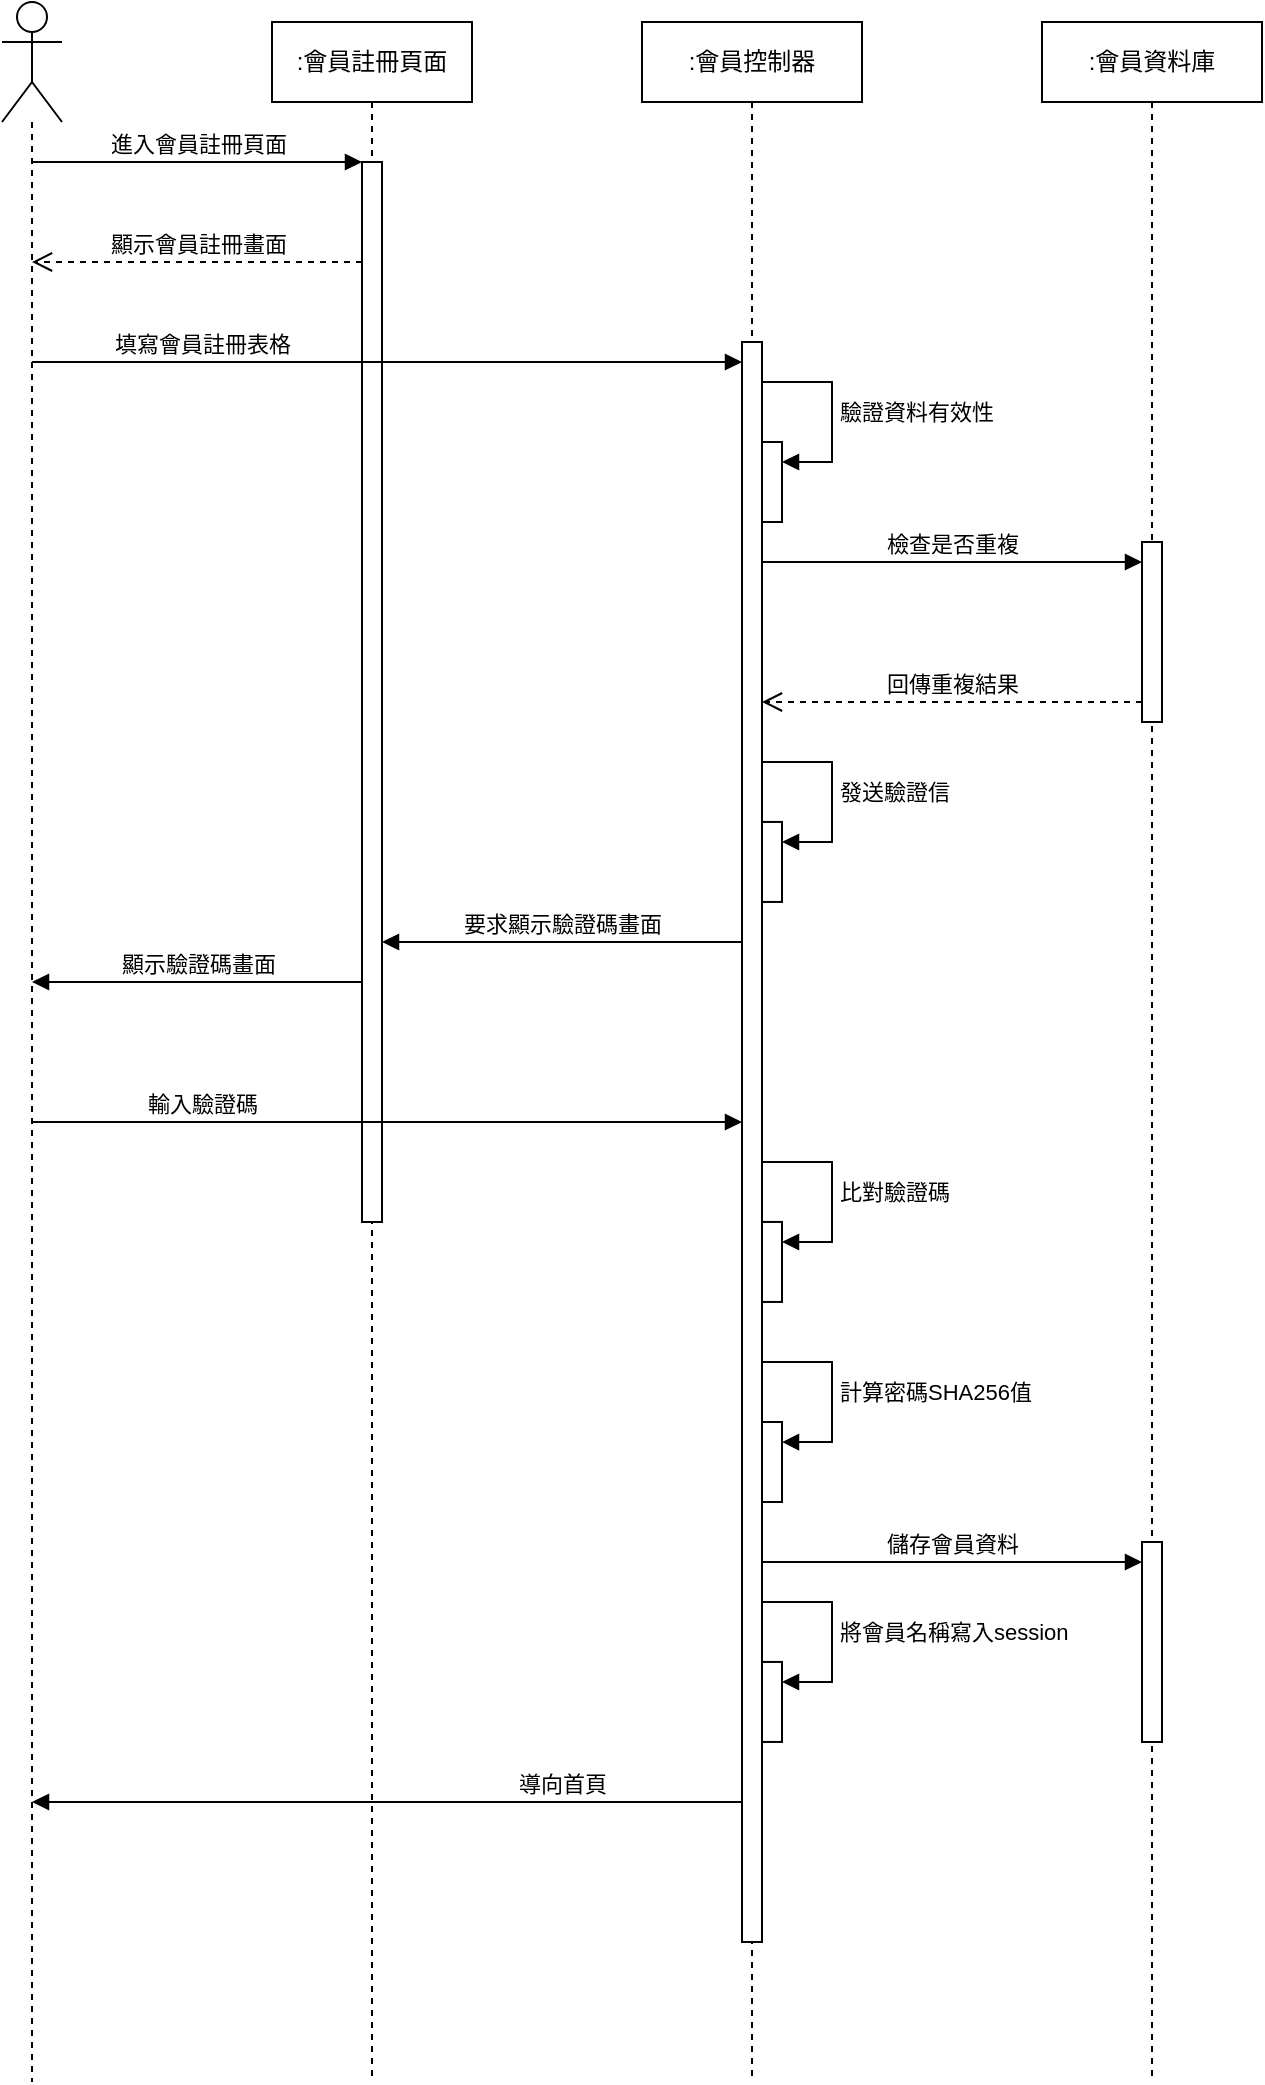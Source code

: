 <mxfile version="21.6.5" type="device">
  <diagram name="Page-1" id="2YBvvXClWsGukQMizWep">
    <mxGraphModel dx="1418" dy="828" grid="1" gridSize="10" guides="1" tooltips="1" connect="1" arrows="1" fold="1" page="1" pageScale="1" pageWidth="827" pageHeight="1169" math="0" shadow="0">
      <root>
        <mxCell id="0" />
        <mxCell id="1" parent="0" />
        <mxCell id="aM9ryv3xv72pqoxQDRHE-1" value=":會員註冊頁面" style="shape=umlLifeline;perimeter=lifelinePerimeter;whiteSpace=wrap;html=1;container=0;dropTarget=0;collapsible=0;recursiveResize=0;outlineConnect=0;portConstraint=eastwest;newEdgeStyle={&quot;edgeStyle&quot;:&quot;elbowEdgeStyle&quot;,&quot;elbow&quot;:&quot;vertical&quot;,&quot;curved&quot;:0,&quot;rounded&quot;:0};" parent="1" vertex="1">
          <mxGeometry x="175" y="50" width="100" height="1030" as="geometry" />
        </mxCell>
        <mxCell id="aM9ryv3xv72pqoxQDRHE-2" value="" style="html=1;points=[];perimeter=orthogonalPerimeter;outlineConnect=0;targetShapes=umlLifeline;portConstraint=eastwest;newEdgeStyle={&quot;edgeStyle&quot;:&quot;elbowEdgeStyle&quot;,&quot;elbow&quot;:&quot;vertical&quot;,&quot;curved&quot;:0,&quot;rounded&quot;:0};" parent="aM9ryv3xv72pqoxQDRHE-1" vertex="1">
          <mxGeometry x="45" y="70" width="10" height="530" as="geometry" />
        </mxCell>
        <mxCell id="FATohEn67VC4ZCUtdnCY-14" value="" style="shape=umlLifeline;perimeter=lifelinePerimeter;whiteSpace=wrap;html=1;container=1;dropTarget=0;collapsible=0;recursiveResize=0;outlineConnect=0;portConstraint=eastwest;newEdgeStyle={&quot;edgeStyle&quot;:&quot;elbowEdgeStyle&quot;,&quot;elbow&quot;:&quot;vertical&quot;,&quot;curved&quot;:0,&quot;rounded&quot;:0};participant=umlActor;size=60;" parent="1" vertex="1">
          <mxGeometry x="40" y="40" width="30" height="1040" as="geometry" />
        </mxCell>
        <mxCell id="FATohEn67VC4ZCUtdnCY-15" value="進入會員註冊頁面" style="html=1;verticalAlign=bottom;endArrow=block;edgeStyle=elbowEdgeStyle;elbow=vertical;curved=0;rounded=0;" parent="1" source="FATohEn67VC4ZCUtdnCY-14" target="aM9ryv3xv72pqoxQDRHE-2" edge="1">
          <mxGeometry width="80" relative="1" as="geometry">
            <mxPoint x="54.81" y="129.997" as="sourcePoint" />
            <mxPoint x="220" y="129.997" as="targetPoint" />
            <Array as="points">
              <mxPoint x="140" y="120" />
            </Array>
          </mxGeometry>
        </mxCell>
        <mxCell id="FATohEn67VC4ZCUtdnCY-17" value="顯示會員註冊畫面" style="html=1;verticalAlign=bottom;endArrow=open;dashed=1;endSize=8;edgeStyle=elbowEdgeStyle;elbow=vertical;curved=0;rounded=0;" parent="1" source="aM9ryv3xv72pqoxQDRHE-2" target="FATohEn67VC4ZCUtdnCY-14" edge="1">
          <mxGeometry relative="1" as="geometry">
            <mxPoint x="240" y="300" as="targetPoint" />
            <Array as="points">
              <mxPoint x="160" y="170" />
            </Array>
            <mxPoint x="410" y="300" as="sourcePoint" />
          </mxGeometry>
        </mxCell>
        <mxCell id="CKTwQmuFr4gLuuUH_9-y-1" value=":會員控制器" style="shape=umlLifeline;perimeter=lifelinePerimeter;whiteSpace=wrap;html=1;container=0;dropTarget=0;collapsible=0;recursiveResize=0;outlineConnect=0;portConstraint=eastwest;newEdgeStyle={&quot;edgeStyle&quot;:&quot;elbowEdgeStyle&quot;,&quot;elbow&quot;:&quot;vertical&quot;,&quot;curved&quot;:0,&quot;rounded&quot;:0};" parent="1" vertex="1">
          <mxGeometry x="360" y="50" width="110" height="1030" as="geometry" />
        </mxCell>
        <mxCell id="CKTwQmuFr4gLuuUH_9-y-2" value="" style="html=1;points=[];perimeter=orthogonalPerimeter;outlineConnect=0;targetShapes=umlLifeline;portConstraint=eastwest;newEdgeStyle={&quot;edgeStyle&quot;:&quot;elbowEdgeStyle&quot;,&quot;elbow&quot;:&quot;vertical&quot;,&quot;curved&quot;:0,&quot;rounded&quot;:0};" parent="CKTwQmuFr4gLuuUH_9-y-1" vertex="1">
          <mxGeometry x="50" y="160" width="10" height="800" as="geometry" />
        </mxCell>
        <mxCell id="J05iFP2-AbW_AoZYBzcV-3" value="" style="html=1;points=[];perimeter=orthogonalPerimeter;outlineConnect=0;targetShapes=umlLifeline;portConstraint=eastwest;newEdgeStyle={&quot;edgeStyle&quot;:&quot;elbowEdgeStyle&quot;,&quot;elbow&quot;:&quot;vertical&quot;,&quot;curved&quot;:0,&quot;rounded&quot;:0};" vertex="1" parent="CKTwQmuFr4gLuuUH_9-y-1">
          <mxGeometry x="60" y="210" width="10" height="40" as="geometry" />
        </mxCell>
        <mxCell id="J05iFP2-AbW_AoZYBzcV-4" value="驗證資料有效性" style="html=1;align=left;spacingLeft=2;endArrow=block;rounded=0;edgeStyle=orthogonalEdgeStyle;curved=0;rounded=0;" edge="1" target="J05iFP2-AbW_AoZYBzcV-3" parent="CKTwQmuFr4gLuuUH_9-y-1" source="CKTwQmuFr4gLuuUH_9-y-2">
          <mxGeometry relative="1" as="geometry">
            <mxPoint x="65" y="180" as="sourcePoint" />
            <Array as="points">
              <mxPoint x="95" y="180" />
              <mxPoint x="95" y="220" />
            </Array>
          </mxGeometry>
        </mxCell>
        <mxCell id="J05iFP2-AbW_AoZYBzcV-7" value="" style="html=1;points=[];perimeter=orthogonalPerimeter;outlineConnect=0;targetShapes=umlLifeline;portConstraint=eastwest;newEdgeStyle={&quot;edgeStyle&quot;:&quot;elbowEdgeStyle&quot;,&quot;elbow&quot;:&quot;vertical&quot;,&quot;curved&quot;:0,&quot;rounded&quot;:0};" vertex="1" parent="CKTwQmuFr4gLuuUH_9-y-1">
          <mxGeometry x="60" y="399.97" width="10" height="40" as="geometry" />
        </mxCell>
        <mxCell id="J05iFP2-AbW_AoZYBzcV-8" value="發送驗證信" style="html=1;align=left;spacingLeft=2;endArrow=block;rounded=0;edgeStyle=orthogonalEdgeStyle;curved=0;rounded=0;" edge="1" parent="CKTwQmuFr4gLuuUH_9-y-1" target="J05iFP2-AbW_AoZYBzcV-7" source="CKTwQmuFr4gLuuUH_9-y-2">
          <mxGeometry relative="1" as="geometry">
            <mxPoint x="60" y="370.004" as="sourcePoint" />
            <Array as="points">
              <mxPoint x="95" y="370" />
              <mxPoint x="95" y="410" />
            </Array>
          </mxGeometry>
        </mxCell>
        <mxCell id="J05iFP2-AbW_AoZYBzcV-16" value="" style="html=1;points=[];perimeter=orthogonalPerimeter;outlineConnect=0;targetShapes=umlLifeline;portConstraint=eastwest;newEdgeStyle={&quot;edgeStyle&quot;:&quot;elbowEdgeStyle&quot;,&quot;elbow&quot;:&quot;vertical&quot;,&quot;curved&quot;:0,&quot;rounded&quot;:0};" vertex="1" parent="CKTwQmuFr4gLuuUH_9-y-1">
          <mxGeometry x="60" y="599.97" width="10" height="40" as="geometry" />
        </mxCell>
        <mxCell id="J05iFP2-AbW_AoZYBzcV-17" value="比對驗證碼" style="html=1;align=left;spacingLeft=2;endArrow=block;rounded=0;edgeStyle=orthogonalEdgeStyle;curved=0;rounded=0;" edge="1" parent="CKTwQmuFr4gLuuUH_9-y-1" target="J05iFP2-AbW_AoZYBzcV-16" source="CKTwQmuFr4gLuuUH_9-y-2">
          <mxGeometry relative="1" as="geometry">
            <mxPoint x="60" y="570" as="sourcePoint" />
            <Array as="points">
              <mxPoint x="95" y="570" />
              <mxPoint x="95" y="610" />
            </Array>
          </mxGeometry>
        </mxCell>
        <mxCell id="J05iFP2-AbW_AoZYBzcV-19" value="" style="html=1;points=[];perimeter=orthogonalPerimeter;outlineConnect=0;targetShapes=umlLifeline;portConstraint=eastwest;newEdgeStyle={&quot;edgeStyle&quot;:&quot;elbowEdgeStyle&quot;,&quot;elbow&quot;:&quot;vertical&quot;,&quot;curved&quot;:0,&quot;rounded&quot;:0};" vertex="1" parent="CKTwQmuFr4gLuuUH_9-y-1">
          <mxGeometry x="60" y="700" width="10" height="40" as="geometry" />
        </mxCell>
        <mxCell id="J05iFP2-AbW_AoZYBzcV-20" value="計算密碼SHA256值" style="html=1;align=left;spacingLeft=2;endArrow=block;rounded=0;edgeStyle=orthogonalEdgeStyle;curved=0;rounded=0;" edge="1" parent="CKTwQmuFr4gLuuUH_9-y-1" target="J05iFP2-AbW_AoZYBzcV-19">
          <mxGeometry relative="1" as="geometry">
            <mxPoint x="60" y="670.03" as="sourcePoint" />
            <Array as="points">
              <mxPoint x="95" y="670.03" />
              <mxPoint x="95" y="710.03" />
            </Array>
          </mxGeometry>
        </mxCell>
        <mxCell id="J05iFP2-AbW_AoZYBzcV-23" value="" style="html=1;points=[];perimeter=orthogonalPerimeter;outlineConnect=0;targetShapes=umlLifeline;portConstraint=eastwest;newEdgeStyle={&quot;edgeStyle&quot;:&quot;elbowEdgeStyle&quot;,&quot;elbow&quot;:&quot;vertical&quot;,&quot;curved&quot;:0,&quot;rounded&quot;:0};" vertex="1" parent="CKTwQmuFr4gLuuUH_9-y-1">
          <mxGeometry x="60" y="819.97" width="10" height="40" as="geometry" />
        </mxCell>
        <mxCell id="J05iFP2-AbW_AoZYBzcV-24" value="將會員名稱寫入session" style="html=1;align=left;spacingLeft=2;endArrow=block;rounded=0;edgeStyle=orthogonalEdgeStyle;curved=0;rounded=0;" edge="1" parent="CKTwQmuFr4gLuuUH_9-y-1" target="J05iFP2-AbW_AoZYBzcV-23" source="CKTwQmuFr4gLuuUH_9-y-2">
          <mxGeometry relative="1" as="geometry">
            <mxPoint x="60" y="790" as="sourcePoint" />
            <Array as="points">
              <mxPoint x="95" y="790" />
              <mxPoint x="95" y="830" />
            </Array>
          </mxGeometry>
        </mxCell>
        <mxCell id="lo84kEfyhPIhROH7ijpQ-1" value="填寫會員註冊表格" style="html=1;verticalAlign=bottom;endArrow=block;edgeStyle=elbowEdgeStyle;elbow=vertical;curved=0;rounded=0;" parent="1" source="FATohEn67VC4ZCUtdnCY-14" target="CKTwQmuFr4gLuuUH_9-y-2" edge="1">
          <mxGeometry x="-0.52" width="80" relative="1" as="geometry">
            <mxPoint x="70" y="370" as="sourcePoint" />
            <mxPoint x="225" y="370" as="targetPoint" />
            <Array as="points">
              <mxPoint x="160" y="220" />
            </Array>
            <mxPoint as="offset" />
          </mxGeometry>
        </mxCell>
        <mxCell id="J05iFP2-AbW_AoZYBzcV-1" value=":會員資料庫" style="shape=umlLifeline;perimeter=lifelinePerimeter;whiteSpace=wrap;html=1;container=0;dropTarget=0;collapsible=0;recursiveResize=0;outlineConnect=0;portConstraint=eastwest;newEdgeStyle={&quot;edgeStyle&quot;:&quot;elbowEdgeStyle&quot;,&quot;elbow&quot;:&quot;vertical&quot;,&quot;curved&quot;:0,&quot;rounded&quot;:0};" vertex="1" parent="1">
          <mxGeometry x="560" y="50" width="110" height="1030" as="geometry" />
        </mxCell>
        <mxCell id="J05iFP2-AbW_AoZYBzcV-2" value="" style="html=1;points=[];perimeter=orthogonalPerimeter;outlineConnect=0;targetShapes=umlLifeline;portConstraint=eastwest;newEdgeStyle={&quot;edgeStyle&quot;:&quot;elbowEdgeStyle&quot;,&quot;elbow&quot;:&quot;vertical&quot;,&quot;curved&quot;:0,&quot;rounded&quot;:0};" vertex="1" parent="J05iFP2-AbW_AoZYBzcV-1">
          <mxGeometry x="50" y="260" width="10" height="90" as="geometry" />
        </mxCell>
        <mxCell id="J05iFP2-AbW_AoZYBzcV-21" value="" style="html=1;points=[];perimeter=orthogonalPerimeter;outlineConnect=0;targetShapes=umlLifeline;portConstraint=eastwest;newEdgeStyle={&quot;edgeStyle&quot;:&quot;elbowEdgeStyle&quot;,&quot;elbow&quot;:&quot;vertical&quot;,&quot;curved&quot;:0,&quot;rounded&quot;:0};" vertex="1" parent="J05iFP2-AbW_AoZYBzcV-1">
          <mxGeometry x="50" y="760" width="10" height="100" as="geometry" />
        </mxCell>
        <mxCell id="J05iFP2-AbW_AoZYBzcV-5" value="檢查是否重複" style="html=1;verticalAlign=bottom;endArrow=block;edgeStyle=elbowEdgeStyle;elbow=vertical;curved=0;rounded=0;" edge="1" parent="1" source="CKTwQmuFr4gLuuUH_9-y-2" target="J05iFP2-AbW_AoZYBzcV-2">
          <mxGeometry width="80" relative="1" as="geometry">
            <mxPoint x="414" y="330" as="sourcePoint" />
            <mxPoint x="769" y="330" as="targetPoint" />
            <Array as="points">
              <mxPoint x="520" y="320" />
            </Array>
          </mxGeometry>
        </mxCell>
        <mxCell id="J05iFP2-AbW_AoZYBzcV-6" value="回傳重複結果" style="html=1;verticalAlign=bottom;endArrow=open;dashed=1;endSize=8;edgeStyle=elbowEdgeStyle;elbow=vertical;curved=0;rounded=0;" edge="1" parent="1" source="J05iFP2-AbW_AoZYBzcV-2" target="CKTwQmuFr4gLuuUH_9-y-2">
          <mxGeometry relative="1" as="geometry">
            <mxPoint x="440" y="390" as="targetPoint" />
            <Array as="points">
              <mxPoint x="545" y="390" />
            </Array>
            <mxPoint x="605" y="390" as="sourcePoint" />
          </mxGeometry>
        </mxCell>
        <mxCell id="J05iFP2-AbW_AoZYBzcV-11" value="要求顯示驗證碼畫面" style="html=1;verticalAlign=bottom;endArrow=block;edgeStyle=elbowEdgeStyle;elbow=vertical;curved=0;rounded=0;" edge="1" parent="1" source="CKTwQmuFr4gLuuUH_9-y-2" target="aM9ryv3xv72pqoxQDRHE-2">
          <mxGeometry width="80" relative="1" as="geometry">
            <mxPoint x="220" y="510" as="sourcePoint" />
            <mxPoint x="410" y="510" as="targetPoint" />
            <Array as="points">
              <mxPoint x="330" y="510" />
            </Array>
          </mxGeometry>
        </mxCell>
        <mxCell id="J05iFP2-AbW_AoZYBzcV-13" value="顯示驗證碼畫面" style="html=1;verticalAlign=bottom;endArrow=block;edgeStyle=elbowEdgeStyle;elbow=vertical;curved=0;rounded=0;" edge="1" parent="1" source="aM9ryv3xv72pqoxQDRHE-2" target="FATohEn67VC4ZCUtdnCY-14">
          <mxGeometry width="80" relative="1" as="geometry">
            <mxPoint x="240" y="530" as="sourcePoint" />
            <mxPoint x="60" y="530" as="targetPoint" />
            <Array as="points">
              <mxPoint x="130" y="530" />
            </Array>
          </mxGeometry>
        </mxCell>
        <mxCell id="J05iFP2-AbW_AoZYBzcV-15" value="輸入驗證碼" style="html=1;verticalAlign=bottom;endArrow=block;edgeStyle=elbowEdgeStyle;elbow=vertical;curved=0;rounded=0;" edge="1" parent="1" source="FATohEn67VC4ZCUtdnCY-14" target="CKTwQmuFr4gLuuUH_9-y-2">
          <mxGeometry x="-0.521" width="80" relative="1" as="geometry">
            <mxPoint x="230" y="610" as="sourcePoint" />
            <mxPoint x="370" y="600" as="targetPoint" />
            <Array as="points">
              <mxPoint x="240" y="600" />
            </Array>
            <mxPoint as="offset" />
          </mxGeometry>
        </mxCell>
        <mxCell id="J05iFP2-AbW_AoZYBzcV-22" value="儲存會員資料" style="html=1;verticalAlign=bottom;endArrow=block;edgeStyle=elbowEdgeStyle;elbow=vertical;curved=0;rounded=0;" edge="1" parent="1" source="CKTwQmuFr4gLuuUH_9-y-2" target="J05iFP2-AbW_AoZYBzcV-21">
          <mxGeometry width="80" relative="1" as="geometry">
            <mxPoint x="420" y="850" as="sourcePoint" />
            <mxPoint x="610" y="850" as="targetPoint" />
            <Array as="points">
              <mxPoint x="520" y="820" />
            </Array>
          </mxGeometry>
        </mxCell>
        <mxCell id="J05iFP2-AbW_AoZYBzcV-25" value="導向首頁" style="html=1;verticalAlign=bottom;endArrow=block;edgeStyle=elbowEdgeStyle;elbow=vertical;curved=0;rounded=0;" edge="1" parent="1" source="CKTwQmuFr4gLuuUH_9-y-2" target="FATohEn67VC4ZCUtdnCY-14">
          <mxGeometry x="-0.493" width="80" relative="1" as="geometry">
            <mxPoint x="400" y="970" as="sourcePoint" />
            <mxPoint x="220" y="970" as="targetPoint" />
            <Array as="points">
              <mxPoint x="240" y="940" />
            </Array>
            <mxPoint as="offset" />
          </mxGeometry>
        </mxCell>
      </root>
    </mxGraphModel>
  </diagram>
</mxfile>
